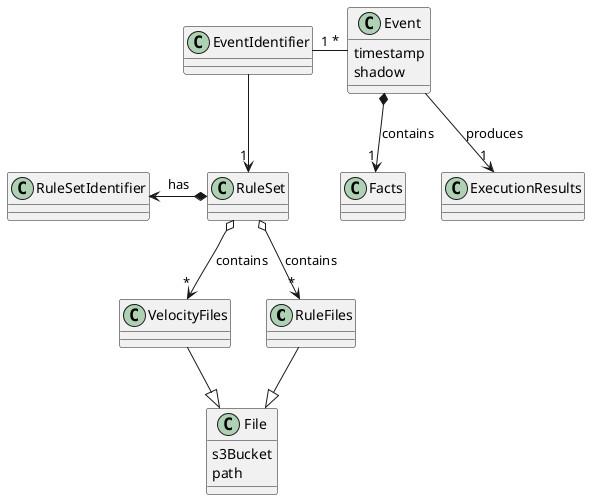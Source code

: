 @startuml

class RuleFiles {}
class File {
    {field} s3Bucket
    {field} path
}
class VelocityFiles {}
class RuleSet {}
class RuleSetIdentifier {}
class EventIdentifier {}
class Event {
  {field} timestamp
  {field} shadow
}
class Facts {}
class ExecutionResults {}


File <|-up- RuleFiles
File <|-up- VelocityFiles

RuleSet *-left-> RuleSetIdentifier : has
RuleSet o--> "*" RuleFiles : contains
RuleSet o--> "*" VelocityFiles : contains
EventIdentifier --> "1" RuleSet
EventIdentifier "1" -right- "*" Event
Event *--> "1" Facts : contains
Event --> "1" ExecutionResults : produces

@enduml
